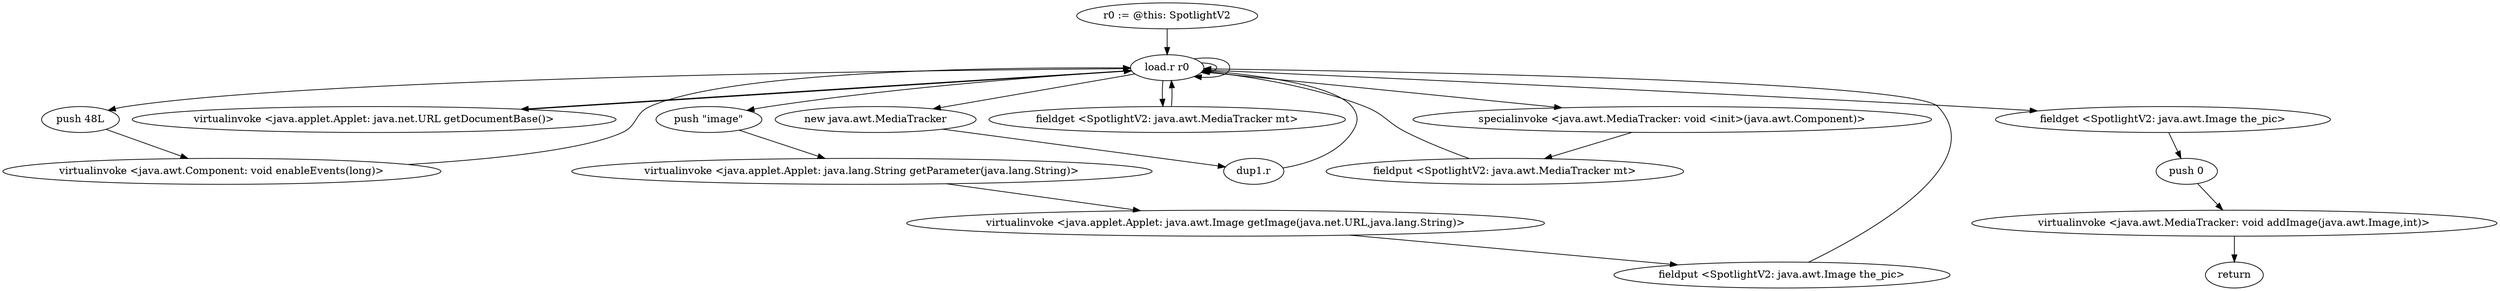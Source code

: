 digraph "" {
    "r0 := @this: SpotlightV2"
    "load.r r0"
    "r0 := @this: SpotlightV2"->"load.r r0";
    "push 48L"
    "load.r r0"->"push 48L";
    "virtualinvoke <java.awt.Component: void enableEvents(long)>"
    "push 48L"->"virtualinvoke <java.awt.Component: void enableEvents(long)>";
    "virtualinvoke <java.awt.Component: void enableEvents(long)>"->"load.r r0";
    "load.r r0"->"load.r r0";
    "load.r r0"->"load.r r0";
    "virtualinvoke <java.applet.Applet: java.net.URL getDocumentBase()>"
    "load.r r0"->"virtualinvoke <java.applet.Applet: java.net.URL getDocumentBase()>";
    "virtualinvoke <java.applet.Applet: java.net.URL getDocumentBase()>"->"load.r r0";
    "new java.awt.MediaTracker"
    "load.r r0"->"new java.awt.MediaTracker";
    "dup1.r"
    "new java.awt.MediaTracker"->"dup1.r";
    "dup1.r"->"load.r r0";
    "specialinvoke <java.awt.MediaTracker: void <init>(java.awt.Component)>"
    "load.r r0"->"specialinvoke <java.awt.MediaTracker: void <init>(java.awt.Component)>";
    "fieldput <SpotlightV2: java.awt.MediaTracker mt>"
    "specialinvoke <java.awt.MediaTracker: void <init>(java.awt.Component)>"->"fieldput <SpotlightV2: java.awt.MediaTracker mt>";
    "fieldput <SpotlightV2: java.awt.MediaTracker mt>"->"load.r r0";
    "push \"image\""
    "load.r r0"->"push \"image\"";
    "virtualinvoke <java.applet.Applet: java.lang.String getParameter(java.lang.String)>"
    "push \"image\""->"virtualinvoke <java.applet.Applet: java.lang.String getParameter(java.lang.String)>";
    "virtualinvoke <java.applet.Applet: java.awt.Image getImage(java.net.URL,java.lang.String)>"
    "virtualinvoke <java.applet.Applet: java.lang.String getParameter(java.lang.String)>"->"virtualinvoke <java.applet.Applet: java.awt.Image getImage(java.net.URL,java.lang.String)>";
    "fieldput <SpotlightV2: java.awt.Image the_pic>"
    "virtualinvoke <java.applet.Applet: java.awt.Image getImage(java.net.URL,java.lang.String)>"->"fieldput <SpotlightV2: java.awt.Image the_pic>";
    "fieldput <SpotlightV2: java.awt.Image the_pic>"->"load.r r0";
    "fieldget <SpotlightV2: java.awt.MediaTracker mt>"
    "load.r r0"->"fieldget <SpotlightV2: java.awt.MediaTracker mt>";
    "fieldget <SpotlightV2: java.awt.MediaTracker mt>"->"load.r r0";
    "fieldget <SpotlightV2: java.awt.Image the_pic>"
    "load.r r0"->"fieldget <SpotlightV2: java.awt.Image the_pic>";
    "push 0"
    "fieldget <SpotlightV2: java.awt.Image the_pic>"->"push 0";
    "virtualinvoke <java.awt.MediaTracker: void addImage(java.awt.Image,int)>"
    "push 0"->"virtualinvoke <java.awt.MediaTracker: void addImage(java.awt.Image,int)>";
    "return"
    "virtualinvoke <java.awt.MediaTracker: void addImage(java.awt.Image,int)>"->"return";
}
